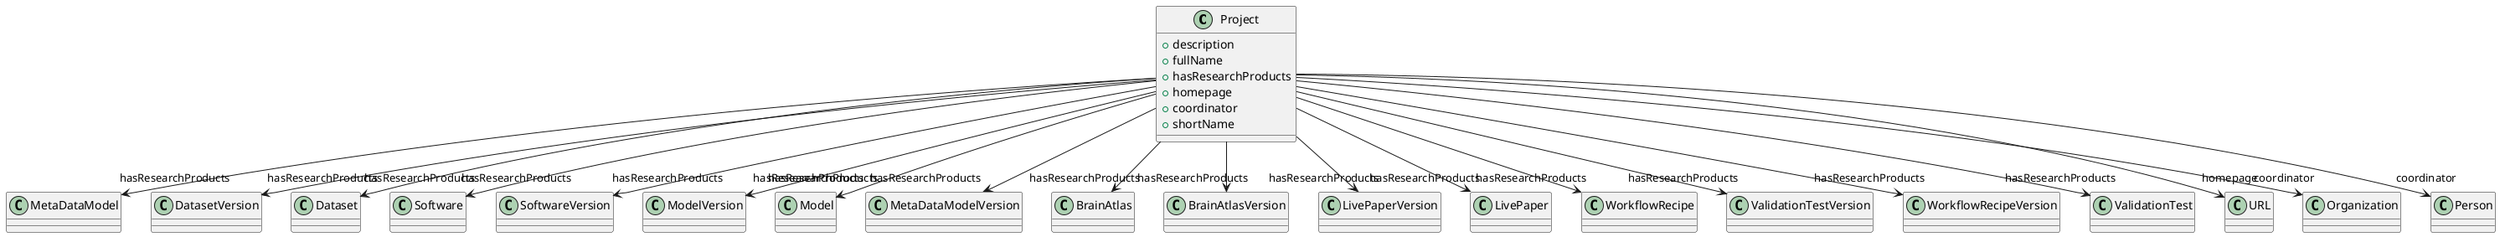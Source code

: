 @startuml
class Project {
+description
+fullName
+hasResearchProducts
+homepage
+coordinator
+shortName

}
Project -d-> "hasResearchProducts" MetaDataModel
Project -d-> "hasResearchProducts" DatasetVersion
Project -d-> "hasResearchProducts" Dataset
Project -d-> "hasResearchProducts" Software
Project -d-> "hasResearchProducts" SoftwareVersion
Project -d-> "hasResearchProducts" ModelVersion
Project -d-> "hasResearchProducts" Model
Project -d-> "hasResearchProducts" MetaDataModelVersion
Project -d-> "hasResearchProducts" BrainAtlas
Project -d-> "hasResearchProducts" BrainAtlasVersion
Project -d-> "hasResearchProducts" LivePaperVersion
Project -d-> "hasResearchProducts" LivePaper
Project -d-> "hasResearchProducts" WorkflowRecipe
Project -d-> "hasResearchProducts" ValidationTestVersion
Project -d-> "hasResearchProducts" WorkflowRecipeVersion
Project -d-> "hasResearchProducts" ValidationTest
Project -d-> "homepage" URL
Project -d-> "coordinator" Organization
Project -d-> "coordinator" Person

@enduml